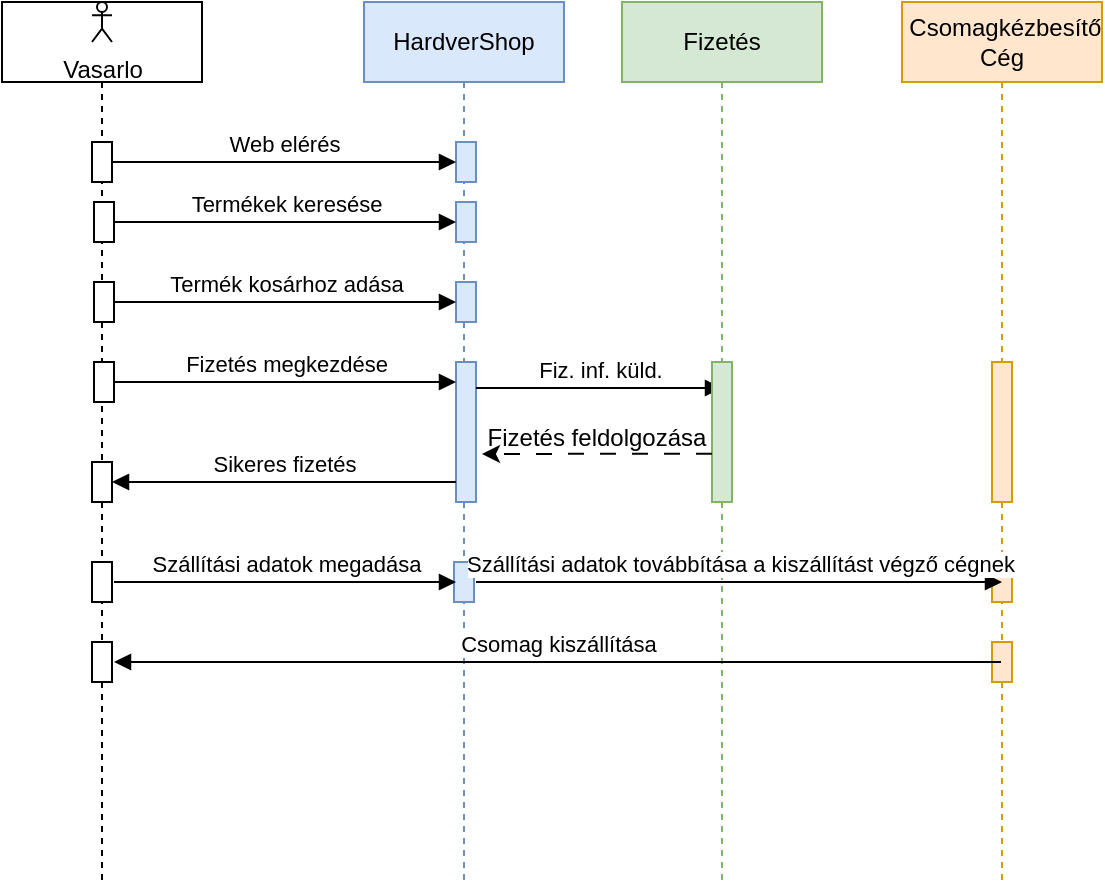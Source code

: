 <mxfile version="24.8.3">
  <diagram name="Page-1" id="2YBvvXClWsGukQMizWep">
    <mxGraphModel dx="656" dy="336" grid="1" gridSize="10" guides="1" tooltips="1" connect="1" arrows="1" fold="1" page="1" pageScale="1" pageWidth="850" pageHeight="1100" math="0" shadow="0">
      <root>
        <mxCell id="0" />
        <mxCell id="1" parent="0" />
        <mxCell id="aM9ryv3xv72pqoxQDRHE-1" value="" style="shape=umlLifeline;perimeter=lifelinePerimeter;whiteSpace=wrap;html=1;container=0;dropTarget=0;collapsible=0;recursiveResize=0;outlineConnect=0;portConstraint=eastwest;newEdgeStyle={&quot;edgeStyle&quot;:&quot;elbowEdgeStyle&quot;,&quot;elbow&quot;:&quot;vertical&quot;,&quot;curved&quot;:0,&quot;rounded&quot;:0};" parent="1" vertex="1">
          <mxGeometry x="40" y="40" width="100" height="440" as="geometry" />
        </mxCell>
        <mxCell id="aM9ryv3xv72pqoxQDRHE-2" value="" style="html=1;points=[];perimeter=orthogonalPerimeter;outlineConnect=0;targetShapes=umlLifeline;portConstraint=eastwest;newEdgeStyle={&quot;edgeStyle&quot;:&quot;elbowEdgeStyle&quot;,&quot;elbow&quot;:&quot;vertical&quot;,&quot;curved&quot;:0,&quot;rounded&quot;:0};" parent="aM9ryv3xv72pqoxQDRHE-1" vertex="1">
          <mxGeometry x="45" y="70" width="10" height="20" as="geometry" />
        </mxCell>
        <mxCell id="AzBF7xy6GFz0x67_x9qT-24" value="" style="html=1;points=[];perimeter=orthogonalPerimeter;outlineConnect=0;targetShapes=umlLifeline;portConstraint=eastwest;newEdgeStyle={&quot;edgeStyle&quot;:&quot;elbowEdgeStyle&quot;,&quot;elbow&quot;:&quot;vertical&quot;,&quot;curved&quot;:0,&quot;rounded&quot;:0};" vertex="1" parent="aM9ryv3xv72pqoxQDRHE-1">
          <mxGeometry x="45" y="230" width="10" height="20" as="geometry" />
        </mxCell>
        <mxCell id="AzBF7xy6GFz0x67_x9qT-29" value="" style="html=1;points=[];perimeter=orthogonalPerimeter;outlineConnect=0;targetShapes=umlLifeline;portConstraint=eastwest;newEdgeStyle={&quot;edgeStyle&quot;:&quot;elbowEdgeStyle&quot;,&quot;elbow&quot;:&quot;vertical&quot;,&quot;curved&quot;:0,&quot;rounded&quot;:0};" vertex="1" parent="aM9ryv3xv72pqoxQDRHE-1">
          <mxGeometry x="45" y="280" width="10" height="20" as="geometry" />
        </mxCell>
        <mxCell id="AzBF7xy6GFz0x67_x9qT-35" value="" style="html=1;points=[];perimeter=orthogonalPerimeter;outlineConnect=0;targetShapes=umlLifeline;portConstraint=eastwest;newEdgeStyle={&quot;edgeStyle&quot;:&quot;elbowEdgeStyle&quot;,&quot;elbow&quot;:&quot;vertical&quot;,&quot;curved&quot;:0,&quot;rounded&quot;:0};" vertex="1" parent="aM9ryv3xv72pqoxQDRHE-1">
          <mxGeometry x="45" y="320" width="10" height="20" as="geometry" />
        </mxCell>
        <mxCell id="aM9ryv3xv72pqoxQDRHE-5" value="HardverShop" style="shape=umlLifeline;perimeter=lifelinePerimeter;whiteSpace=wrap;html=1;container=0;dropTarget=0;collapsible=0;recursiveResize=0;outlineConnect=0;portConstraint=eastwest;newEdgeStyle={&quot;edgeStyle&quot;:&quot;elbowEdgeStyle&quot;,&quot;elbow&quot;:&quot;vertical&quot;,&quot;curved&quot;:0,&quot;rounded&quot;:0};fillColor=#dae8fc;strokeColor=#6c8ebf;" parent="1" vertex="1">
          <mxGeometry x="221" y="40" width="100" height="440" as="geometry" />
        </mxCell>
        <mxCell id="aM9ryv3xv72pqoxQDRHE-6" value="" style="html=1;points=[];perimeter=orthogonalPerimeter;outlineConnect=0;targetShapes=umlLifeline;portConstraint=eastwest;newEdgeStyle={&quot;edgeStyle&quot;:&quot;elbowEdgeStyle&quot;,&quot;elbow&quot;:&quot;vertical&quot;,&quot;curved&quot;:0,&quot;rounded&quot;:0};fillColor=#dae8fc;strokeColor=#6c8ebf;" parent="aM9ryv3xv72pqoxQDRHE-5" vertex="1">
          <mxGeometry x="46" y="70" width="10" height="20" as="geometry" />
        </mxCell>
        <mxCell id="AzBF7xy6GFz0x67_x9qT-30" value="" style="html=1;points=[];perimeter=orthogonalPerimeter;outlineConnect=0;targetShapes=umlLifeline;portConstraint=eastwest;newEdgeStyle={&quot;edgeStyle&quot;:&quot;elbowEdgeStyle&quot;,&quot;elbow&quot;:&quot;vertical&quot;,&quot;curved&quot;:0,&quot;rounded&quot;:0};fillColor=#dae8fc;strokeColor=#6c8ebf;" vertex="1" parent="aM9ryv3xv72pqoxQDRHE-5">
          <mxGeometry x="45" y="280" width="10" height="20" as="geometry" />
        </mxCell>
        <mxCell id="aM9ryv3xv72pqoxQDRHE-7" value="Web elérés" style="html=1;verticalAlign=bottom;endArrow=block;edgeStyle=elbowEdgeStyle;elbow=vertical;curved=0;rounded=0;" parent="1" source="aM9ryv3xv72pqoxQDRHE-2" target="aM9ryv3xv72pqoxQDRHE-6" edge="1">
          <mxGeometry relative="1" as="geometry">
            <mxPoint x="195" y="130" as="sourcePoint" />
            <Array as="points">
              <mxPoint x="180" y="120" />
            </Array>
          </mxGeometry>
        </mxCell>
        <mxCell id="AzBF7xy6GFz0x67_x9qT-6" value="" style="html=1;points=[];perimeter=orthogonalPerimeter;outlineConnect=0;targetShapes=umlLifeline;portConstraint=eastwest;newEdgeStyle={&quot;edgeStyle&quot;:&quot;elbowEdgeStyle&quot;,&quot;elbow&quot;:&quot;vertical&quot;,&quot;curved&quot;:0,&quot;rounded&quot;:0};" vertex="1" parent="1">
          <mxGeometry x="86" y="140" width="10" height="20" as="geometry" />
        </mxCell>
        <mxCell id="AzBF7xy6GFz0x67_x9qT-7" value="" style="html=1;points=[];perimeter=orthogonalPerimeter;outlineConnect=0;targetShapes=umlLifeline;portConstraint=eastwest;newEdgeStyle={&quot;edgeStyle&quot;:&quot;elbowEdgeStyle&quot;,&quot;elbow&quot;:&quot;vertical&quot;,&quot;curved&quot;:0,&quot;rounded&quot;:0};fillColor=#dae8fc;strokeColor=#6c8ebf;" vertex="1" parent="1">
          <mxGeometry x="267" y="140" width="10" height="20" as="geometry" />
        </mxCell>
        <mxCell id="AzBF7xy6GFz0x67_x9qT-8" value="Termékek keresése" style="html=1;verticalAlign=bottom;endArrow=block;edgeStyle=elbowEdgeStyle;elbow=vertical;curved=0;rounded=0;" edge="1" parent="1" source="AzBF7xy6GFz0x67_x9qT-6" target="AzBF7xy6GFz0x67_x9qT-7">
          <mxGeometry relative="1" as="geometry">
            <mxPoint x="196" y="160" as="sourcePoint" />
            <Array as="points">
              <mxPoint x="181" y="150" />
            </Array>
          </mxGeometry>
        </mxCell>
        <mxCell id="AzBF7xy6GFz0x67_x9qT-9" value="" style="html=1;points=[];perimeter=orthogonalPerimeter;outlineConnect=0;targetShapes=umlLifeline;portConstraint=eastwest;newEdgeStyle={&quot;edgeStyle&quot;:&quot;elbowEdgeStyle&quot;,&quot;elbow&quot;:&quot;vertical&quot;,&quot;curved&quot;:0,&quot;rounded&quot;:0};" vertex="1" parent="1">
          <mxGeometry x="86" y="180" width="10" height="20" as="geometry" />
        </mxCell>
        <mxCell id="AzBF7xy6GFz0x67_x9qT-10" value="" style="html=1;points=[];perimeter=orthogonalPerimeter;outlineConnect=0;targetShapes=umlLifeline;portConstraint=eastwest;newEdgeStyle={&quot;edgeStyle&quot;:&quot;elbowEdgeStyle&quot;,&quot;elbow&quot;:&quot;vertical&quot;,&quot;curved&quot;:0,&quot;rounded&quot;:0};fillColor=#dae8fc;strokeColor=#6c8ebf;" vertex="1" parent="1">
          <mxGeometry x="267" y="180" width="10" height="20" as="geometry" />
        </mxCell>
        <mxCell id="AzBF7xy6GFz0x67_x9qT-11" value="Termék kosárhoz adása" style="html=1;verticalAlign=bottom;endArrow=block;edgeStyle=elbowEdgeStyle;elbow=vertical;curved=0;rounded=0;" edge="1" parent="1" source="AzBF7xy6GFz0x67_x9qT-9" target="AzBF7xy6GFz0x67_x9qT-10">
          <mxGeometry relative="1" as="geometry">
            <mxPoint x="196" y="200" as="sourcePoint" />
            <Array as="points">
              <mxPoint x="181" y="190" />
            </Array>
          </mxGeometry>
        </mxCell>
        <mxCell id="AzBF7xy6GFz0x67_x9qT-12" value="" style="html=1;points=[];perimeter=orthogonalPerimeter;outlineConnect=0;targetShapes=umlLifeline;portConstraint=eastwest;newEdgeStyle={&quot;edgeStyle&quot;:&quot;elbowEdgeStyle&quot;,&quot;elbow&quot;:&quot;vertical&quot;,&quot;curved&quot;:0,&quot;rounded&quot;:0};" vertex="1" parent="1">
          <mxGeometry x="86" y="220" width="10" height="20" as="geometry" />
        </mxCell>
        <mxCell id="AzBF7xy6GFz0x67_x9qT-13" value="" style="html=1;points=[];perimeter=orthogonalPerimeter;outlineConnect=0;targetShapes=umlLifeline;portConstraint=eastwest;newEdgeStyle={&quot;edgeStyle&quot;:&quot;elbowEdgeStyle&quot;,&quot;elbow&quot;:&quot;vertical&quot;,&quot;curved&quot;:0,&quot;rounded&quot;:0};fillColor=#dae8fc;strokeColor=#6c8ebf;" vertex="1" parent="1">
          <mxGeometry x="267" y="220" width="10" height="70" as="geometry" />
        </mxCell>
        <mxCell id="AzBF7xy6GFz0x67_x9qT-14" value="Fizetés megkezdése" style="html=1;verticalAlign=bottom;endArrow=block;edgeStyle=elbowEdgeStyle;elbow=vertical;curved=0;rounded=0;" edge="1" parent="1" source="AzBF7xy6GFz0x67_x9qT-12" target="AzBF7xy6GFz0x67_x9qT-13">
          <mxGeometry relative="1" as="geometry">
            <mxPoint x="196" y="240" as="sourcePoint" />
            <Array as="points">
              <mxPoint x="181" y="230" />
            </Array>
          </mxGeometry>
        </mxCell>
        <mxCell id="AzBF7xy6GFz0x67_x9qT-15" value="Fiz. inf. küld." style="html=1;verticalAlign=bottom;endArrow=block;edgeStyle=elbowEdgeStyle;elbow=vertical;curved=0;rounded=0;" edge="1" parent="1">
          <mxGeometry relative="1" as="geometry">
            <mxPoint x="277" y="233" as="sourcePoint" />
            <Array as="points">
              <mxPoint x="362" y="233" />
            </Array>
            <mxPoint x="400" y="233" as="targetPoint" />
          </mxGeometry>
        </mxCell>
        <mxCell id="AzBF7xy6GFz0x67_x9qT-16" value="Fizetés" style="shape=umlLifeline;perimeter=lifelinePerimeter;whiteSpace=wrap;html=1;container=0;dropTarget=0;collapsible=0;recursiveResize=0;outlineConnect=0;portConstraint=eastwest;newEdgeStyle={&quot;edgeStyle&quot;:&quot;elbowEdgeStyle&quot;,&quot;elbow&quot;:&quot;vertical&quot;,&quot;curved&quot;:0,&quot;rounded&quot;:0};fillColor=#d5e8d4;strokeColor=#82b366;" vertex="1" parent="1">
          <mxGeometry x="350" y="40" width="100" height="440" as="geometry" />
        </mxCell>
        <mxCell id="AzBF7xy6GFz0x67_x9qT-18" value="" style="html=1;points=[];perimeter=orthogonalPerimeter;outlineConnect=0;targetShapes=umlLifeline;portConstraint=eastwest;newEdgeStyle={&quot;edgeStyle&quot;:&quot;elbowEdgeStyle&quot;,&quot;elbow&quot;:&quot;vertical&quot;,&quot;curved&quot;:0,&quot;rounded&quot;:0};fillColor=#d5e8d4;strokeColor=#82b366;" vertex="1" parent="AzBF7xy6GFz0x67_x9qT-16">
          <mxGeometry x="45" y="180" width="10" height="70" as="geometry" />
        </mxCell>
        <mxCell id="AzBF7xy6GFz0x67_x9qT-20" style="edgeStyle=elbowEdgeStyle;rounded=0;orthogonalLoop=1;jettySize=auto;html=1;elbow=vertical;curved=0;dashed=1;dashPattern=8 8;" edge="1" parent="1">
          <mxGeometry relative="1" as="geometry">
            <mxPoint x="395" y="265.824" as="sourcePoint" />
            <mxPoint x="280" y="266" as="targetPoint" />
          </mxGeometry>
        </mxCell>
        <mxCell id="AzBF7xy6GFz0x67_x9qT-22" value="Fizetés feldolgozása" style="text;html=1;align=center;verticalAlign=middle;resizable=0;points=[];autosize=1;strokeColor=none;fillColor=none;" vertex="1" parent="1">
          <mxGeometry x="272" y="243" width="130" height="30" as="geometry" />
        </mxCell>
        <mxCell id="AzBF7xy6GFz0x67_x9qT-26" value="Sikeres fizetés" style="html=1;verticalAlign=bottom;endArrow=block;edgeStyle=elbowEdgeStyle;elbow=vertical;curved=0;rounded=0;" edge="1" parent="1" target="AzBF7xy6GFz0x67_x9qT-24">
          <mxGeometry relative="1" as="geometry">
            <mxPoint x="267" y="280" as="sourcePoint" />
            <Array as="points">
              <mxPoint x="234" y="280" />
            </Array>
            <mxPoint x="100" y="280" as="targetPoint" />
          </mxGeometry>
        </mxCell>
        <mxCell id="AzBF7xy6GFz0x67_x9qT-27" value="&amp;nbsp;Csomagkézbesítő Cég" style="shape=umlLifeline;perimeter=lifelinePerimeter;whiteSpace=wrap;html=1;container=0;dropTarget=0;collapsible=0;recursiveResize=0;outlineConnect=0;portConstraint=eastwest;newEdgeStyle={&quot;edgeStyle&quot;:&quot;elbowEdgeStyle&quot;,&quot;elbow&quot;:&quot;vertical&quot;,&quot;curved&quot;:0,&quot;rounded&quot;:0};fillColor=#ffe6cc;strokeColor=#d79b00;" vertex="1" parent="1">
          <mxGeometry x="490" y="40" width="100" height="440" as="geometry" />
        </mxCell>
        <mxCell id="AzBF7xy6GFz0x67_x9qT-28" value="" style="html=1;points=[];perimeter=orthogonalPerimeter;outlineConnect=0;targetShapes=umlLifeline;portConstraint=eastwest;newEdgeStyle={&quot;edgeStyle&quot;:&quot;elbowEdgeStyle&quot;,&quot;elbow&quot;:&quot;vertical&quot;,&quot;curved&quot;:0,&quot;rounded&quot;:0};fillColor=#ffe6cc;strokeColor=#d79b00;" vertex="1" parent="AzBF7xy6GFz0x67_x9qT-27">
          <mxGeometry x="45" y="180" width="10" height="70" as="geometry" />
        </mxCell>
        <mxCell id="AzBF7xy6GFz0x67_x9qT-31" value="" style="html=1;points=[];perimeter=orthogonalPerimeter;outlineConnect=0;targetShapes=umlLifeline;portConstraint=eastwest;newEdgeStyle={&quot;edgeStyle&quot;:&quot;elbowEdgeStyle&quot;,&quot;elbow&quot;:&quot;vertical&quot;,&quot;curved&quot;:0,&quot;rounded&quot;:0};fillColor=#ffe6cc;strokeColor=#d79b00;" vertex="1" parent="AzBF7xy6GFz0x67_x9qT-27">
          <mxGeometry x="45" y="280" width="10" height="20" as="geometry" />
        </mxCell>
        <mxCell id="AzBF7xy6GFz0x67_x9qT-34" value="" style="html=1;points=[];perimeter=orthogonalPerimeter;outlineConnect=0;targetShapes=umlLifeline;portConstraint=eastwest;newEdgeStyle={&quot;edgeStyle&quot;:&quot;elbowEdgeStyle&quot;,&quot;elbow&quot;:&quot;vertical&quot;,&quot;curved&quot;:0,&quot;rounded&quot;:0};fillColor=#ffe6cc;strokeColor=#d79b00;" vertex="1" parent="AzBF7xy6GFz0x67_x9qT-27">
          <mxGeometry x="45" y="320" width="10" height="20" as="geometry" />
        </mxCell>
        <mxCell id="AzBF7xy6GFz0x67_x9qT-32" value="Szállítási adatok megadása" style="html=1;verticalAlign=bottom;endArrow=block;edgeStyle=elbowEdgeStyle;elbow=vertical;curved=0;rounded=0;" edge="1" parent="1">
          <mxGeometry relative="1" as="geometry">
            <mxPoint x="96" y="330" as="sourcePoint" />
            <Array as="points">
              <mxPoint x="181" y="330" />
            </Array>
            <mxPoint x="267" y="330" as="targetPoint" />
          </mxGeometry>
        </mxCell>
        <mxCell id="AzBF7xy6GFz0x67_x9qT-33" value="Szállítási adatok továbbítása a kiszállítást végző cégnek" style="html=1;verticalAlign=bottom;endArrow=block;edgeStyle=elbowEdgeStyle;elbow=vertical;curved=0;rounded=0;" edge="1" parent="1">
          <mxGeometry relative="1" as="geometry">
            <mxPoint x="277" y="330" as="sourcePoint" />
            <Array as="points">
              <mxPoint x="362" y="330" />
            </Array>
            <mxPoint x="540" y="330" as="targetPoint" />
          </mxGeometry>
        </mxCell>
        <mxCell id="AzBF7xy6GFz0x67_x9qT-36" value="Csomag kiszállítása" style="html=1;verticalAlign=bottom;endArrow=block;edgeStyle=elbowEdgeStyle;elbow=vertical;curved=0;rounded=0;" edge="1" parent="1" source="AzBF7xy6GFz0x67_x9qT-27">
          <mxGeometry relative="1" as="geometry">
            <mxPoint x="268" y="370" as="sourcePoint" />
            <Array as="points">
              <mxPoint x="235" y="370" />
            </Array>
            <mxPoint x="96" y="370" as="targetPoint" />
          </mxGeometry>
        </mxCell>
        <mxCell id="AzBF7xy6GFz0x67_x9qT-37" value="Vasarlo" style="shape=umlActor;verticalLabelPosition=bottom;verticalAlign=top;html=1;outlineConnect=0;" vertex="1" parent="1">
          <mxGeometry x="85" y="40" width="10" height="20" as="geometry" />
        </mxCell>
      </root>
    </mxGraphModel>
  </diagram>
</mxfile>
